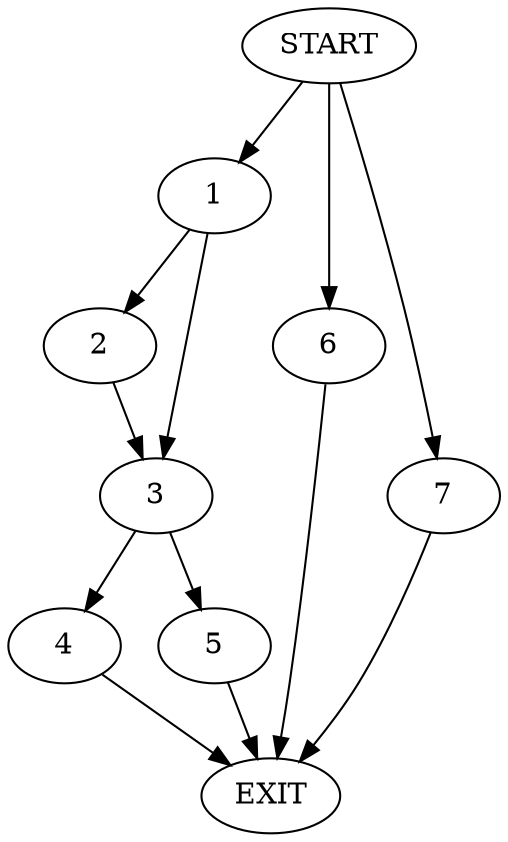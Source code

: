 digraph {
0 [label="START"]
8 [label="EXIT"]
0 -> 1
1 -> 2
1 -> 3
3 -> 4
3 -> 5
2 -> 3
4 -> 8
5 -> 8
0 -> 6
6 -> 8
0 -> 7
7 -> 8
}
